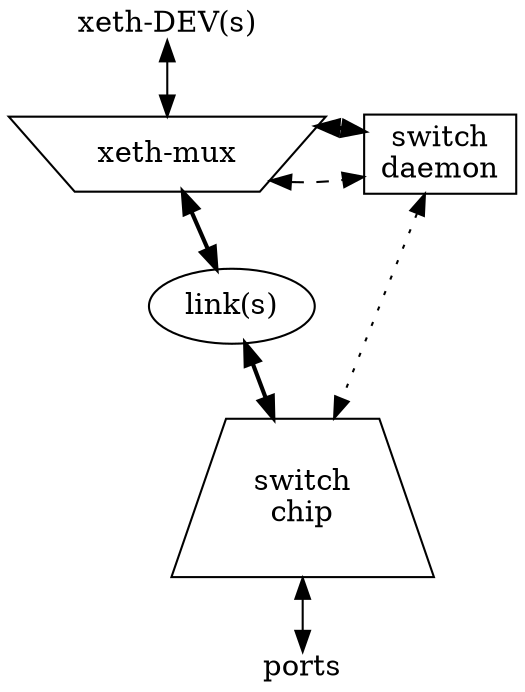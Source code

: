 digraph xeth_fig3 {
	// mux with linked chip

	daemon	[ label="switch\ndaemon", shape=box ]
	devs	[ label="xeth-DEV(s)", shape=plain ]
	mux	[ label="xeth-mux", shape=invtrapezium ]
	links	[ label="link(s)", shape=ellipse ]
	chip	[ label="switch\nchip", shape=trapezium ]
	ports	[ label="ports" shape=plain ]

	edge	[ dir=both ]

	devs -> mux		[ style=solid ]
	{
		rank = same
		rankdir = LR
		mux -> daemon	[ style=dashed ]
		mux -> daemon	[ style=bold ]
	}
	mux -> links		[ style=bold ]
	links -> chip		[ style=bold ]
	daemon -> chip		[ style=dotted ]
	chip -> ports		[ style=solid ]
}
